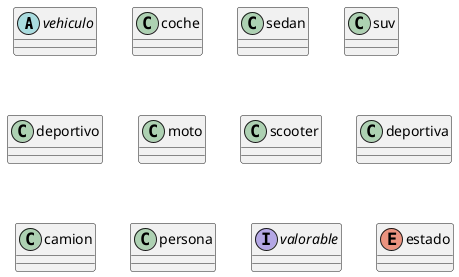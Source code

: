 @startuml
abstract class vehiculo {}

class coche{}

class sedan{}
class suv {}
class deportivo {}

class moto{}

class scooter{}
class deportiva{}

class camion{}

class persona{}

interface valorable{}

enum estado {}
@enduml